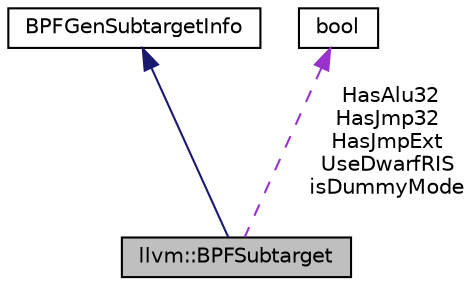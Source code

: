 digraph "llvm::BPFSubtarget"
{
 // LATEX_PDF_SIZE
  bgcolor="transparent";
  edge [fontname="Helvetica",fontsize="10",labelfontname="Helvetica",labelfontsize="10"];
  node [fontname="Helvetica",fontsize="10",shape="box"];
  Node1 [label="llvm::BPFSubtarget",height=0.2,width=0.4,color="black", fillcolor="grey75", style="filled", fontcolor="black",tooltip=" "];
  Node2 -> Node1 [dir="back",color="midnightblue",fontsize="10",style="solid",fontname="Helvetica"];
  Node2 [label="BPFGenSubtargetInfo",height=0.2,width=0.4,color="black",URL="$classBPFGenSubtargetInfo.html",tooltip=" "];
  Node3 -> Node1 [dir="back",color="darkorchid3",fontsize="10",style="dashed",label=" HasAlu32\nHasJmp32\nHasJmpExt\nUseDwarfRIS\nisDummyMode" ,fontname="Helvetica"];
  Node3 [label="bool",height=0.2,width=0.4,color="black",URL="$classbool.html",tooltip=" "];
}
